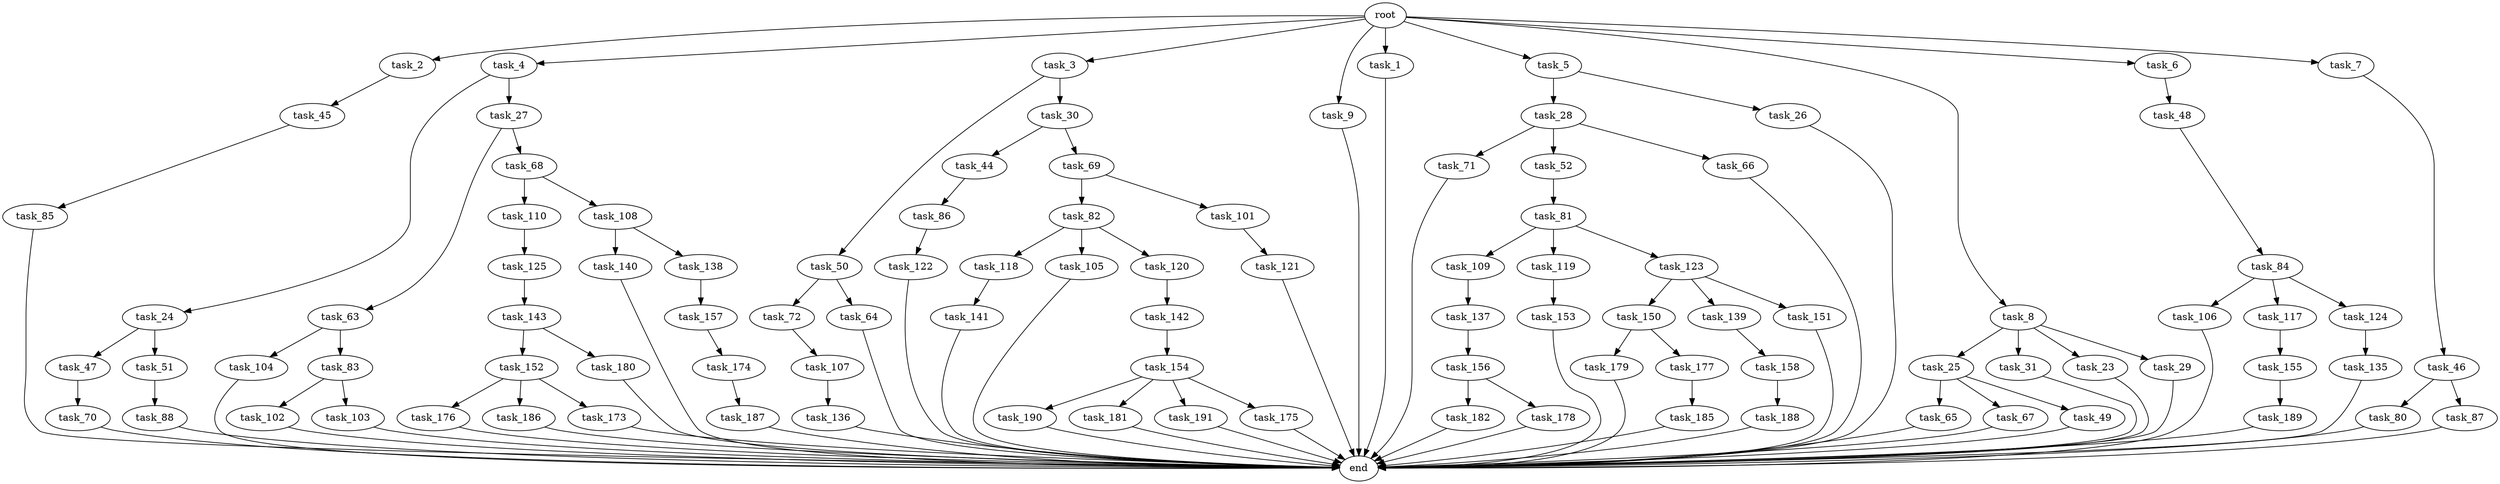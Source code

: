 digraph G {
  task_118 [size="841813590.016000"];
  task_102 [size="1099511627.776000"];
  task_65 [size="429496729.600000"];
  root [size="0.000000"];
  task_176 [size="154618822.656000"];
  task_67 [size="429496729.600000"];
  task_156 [size="274877906.944000"];
  task_190 [size="1391569403.904000"];
  task_158 [size="618475290.624000"];
  task_105 [size="841813590.016000"];
  task_72 [size="154618822.656000"];
  task_182 [size="1099511627.776000"];
  task_45 [size="154618822.656000"];
  task_25 [size="1099511627.776000"];
  task_150 [size="274877906.944000"];
  task_44 [size="1717986918.400000"];
  task_179 [size="274877906.944000"];
  task_135 [size="274877906.944000"];
  task_82 [size="841813590.016000"];
  task_139 [size="274877906.944000"];
  task_28 [size="1717986918.400000"];
  task_49 [size="429496729.600000"];
  task_71 [size="429496729.600000"];
  task_120 [size="841813590.016000"];
  task_31 [size="1099511627.776000"];
  task_50 [size="68719476.736000"];
  task_136 [size="618475290.624000"];
  task_181 [size="1391569403.904000"];
  task_155 [size="1717986918.400000"];
  task_121 [size="274877906.944000"];
  task_140 [size="274877906.944000"];
  task_153 [size="1099511627.776000"];
  task_122 [size="68719476.736000"];
  task_52 [size="429496729.600000"];
  task_2 [size="2.048000"];
  task_191 [size="1391569403.904000"];
  task_110 [size="1099511627.776000"];
  task_186 [size="154618822.656000"];
  task_30 [size="68719476.736000"];
  task_177 [size="274877906.944000"];
  task_104 [size="154618822.656000"];
  task_4 [size="2.048000"];
  task_109 [size="1717986918.400000"];
  task_48 [size="154618822.656000"];
  task_151 [size="274877906.944000"];
  task_64 [size="154618822.656000"];
  task_85 [size="1717986918.400000"];
  task_80 [size="68719476.736000"];
  task_23 [size="1099511627.776000"];
  task_152 [size="1717986918.400000"];
  task_188 [size="274877906.944000"];
  task_138 [size="274877906.944000"];
  task_119 [size="1717986918.400000"];
  task_173 [size="154618822.656000"];
  task_154 [size="68719476.736000"];
  task_157 [size="154618822.656000"];
  task_24 [size="274877906.944000"];
  task_3 [size="2.048000"];
  task_9 [size="2.048000"];
  task_143 [size="1717986918.400000"];
  task_27 [size="274877906.944000"];
  task_174 [size="1391569403.904000"];
  task_86 [size="1717986918.400000"];
  task_189 [size="274877906.944000"];
  task_101 [size="841813590.016000"];
  task_1 [size="2.048000"];
  task_107 [size="618475290.624000"];
  task_26 [size="1717986918.400000"];
  task_69 [size="1717986918.400000"];
  task_46 [size="1099511627.776000"];
  task_5 [size="2.048000"];
  task_108 [size="1099511627.776000"];
  task_88 [size="154618822.656000"];
  end [size="0.000000"];
  task_8 [size="2.048000"];
  task_87 [size="68719476.736000"];
  task_141 [size="68719476.736000"];
  task_83 [size="154618822.656000"];
  task_63 [size="429496729.600000"];
  task_84 [size="1099511627.776000"];
  task_142 [size="154618822.656000"];
  task_29 [size="1099511627.776000"];
  task_106 [size="274877906.944000"];
  task_178 [size="1099511627.776000"];
  task_117 [size="274877906.944000"];
  task_187 [size="1717986918.400000"];
  task_47 [size="154618822.656000"];
  task_123 [size="1717986918.400000"];
  task_180 [size="1717986918.400000"];
  task_6 [size="2.048000"];
  task_70 [size="274877906.944000"];
  task_185 [size="618475290.624000"];
  task_175 [size="1391569403.904000"];
  task_7 [size="2.048000"];
  task_81 [size="1717986918.400000"];
  task_51 [size="154618822.656000"];
  task_125 [size="1099511627.776000"];
  task_124 [size="274877906.944000"];
  task_137 [size="68719476.736000"];
  task_68 [size="429496729.600000"];
  task_66 [size="429496729.600000"];
  task_103 [size="1099511627.776000"];

  task_118 -> task_141 [size="33554432.000000"];
  task_102 -> end [size="1.000000"];
  task_65 -> end [size="1.000000"];
  root -> task_2 [size="1.000000"];
  root -> task_6 [size="1.000000"];
  root -> task_4 [size="1.000000"];
  root -> task_5 [size="1.000000"];
  root -> task_3 [size="1.000000"];
  root -> task_9 [size="1.000000"];
  root -> task_8 [size="1.000000"];
  root -> task_7 [size="1.000000"];
  root -> task_1 [size="1.000000"];
  task_176 -> end [size="1.000000"];
  task_67 -> end [size="1.000000"];
  task_156 -> task_178 [size="536870912.000000"];
  task_156 -> task_182 [size="536870912.000000"];
  task_190 -> end [size="1.000000"];
  task_158 -> task_188 [size="134217728.000000"];
  task_105 -> end [size="1.000000"];
  task_72 -> task_107 [size="301989888.000000"];
  task_182 -> end [size="1.000000"];
  task_45 -> task_85 [size="838860800.000000"];
  task_25 -> task_65 [size="209715200.000000"];
  task_25 -> task_49 [size="209715200.000000"];
  task_25 -> task_67 [size="209715200.000000"];
  task_150 -> task_177 [size="134217728.000000"];
  task_150 -> task_179 [size="134217728.000000"];
  task_44 -> task_86 [size="838860800.000000"];
  task_179 -> end [size="1.000000"];
  task_135 -> end [size="1.000000"];
  task_82 -> task_118 [size="411041792.000000"];
  task_82 -> task_120 [size="411041792.000000"];
  task_82 -> task_105 [size="411041792.000000"];
  task_139 -> task_158 [size="301989888.000000"];
  task_28 -> task_52 [size="209715200.000000"];
  task_28 -> task_66 [size="209715200.000000"];
  task_28 -> task_71 [size="209715200.000000"];
  task_49 -> end [size="1.000000"];
  task_71 -> end [size="1.000000"];
  task_120 -> task_142 [size="75497472.000000"];
  task_31 -> end [size="1.000000"];
  task_50 -> task_72 [size="75497472.000000"];
  task_50 -> task_64 [size="75497472.000000"];
  task_136 -> end [size="1.000000"];
  task_181 -> end [size="1.000000"];
  task_155 -> task_189 [size="134217728.000000"];
  task_121 -> end [size="1.000000"];
  task_140 -> end [size="1.000000"];
  task_153 -> end [size="1.000000"];
  task_122 -> end [size="1.000000"];
  task_52 -> task_81 [size="838860800.000000"];
  task_2 -> task_45 [size="75497472.000000"];
  task_191 -> end [size="1.000000"];
  task_110 -> task_125 [size="536870912.000000"];
  task_186 -> end [size="1.000000"];
  task_30 -> task_69 [size="838860800.000000"];
  task_30 -> task_44 [size="838860800.000000"];
  task_177 -> task_185 [size="301989888.000000"];
  task_104 -> end [size="1.000000"];
  task_4 -> task_24 [size="134217728.000000"];
  task_4 -> task_27 [size="134217728.000000"];
  task_109 -> task_137 [size="33554432.000000"];
  task_48 -> task_84 [size="536870912.000000"];
  task_151 -> end [size="1.000000"];
  task_64 -> end [size="1.000000"];
  task_85 -> end [size="1.000000"];
  task_80 -> end [size="1.000000"];
  task_23 -> end [size="1.000000"];
  task_152 -> task_173 [size="75497472.000000"];
  task_152 -> task_186 [size="75497472.000000"];
  task_152 -> task_176 [size="75497472.000000"];
  task_188 -> end [size="1.000000"];
  task_138 -> task_157 [size="75497472.000000"];
  task_119 -> task_153 [size="536870912.000000"];
  task_173 -> end [size="1.000000"];
  task_154 -> task_175 [size="679477248.000000"];
  task_154 -> task_181 [size="679477248.000000"];
  task_154 -> task_190 [size="679477248.000000"];
  task_154 -> task_191 [size="679477248.000000"];
  task_157 -> task_174 [size="679477248.000000"];
  task_24 -> task_51 [size="75497472.000000"];
  task_24 -> task_47 [size="75497472.000000"];
  task_3 -> task_30 [size="33554432.000000"];
  task_3 -> task_50 [size="33554432.000000"];
  task_9 -> end [size="1.000000"];
  task_143 -> task_152 [size="838860800.000000"];
  task_143 -> task_180 [size="838860800.000000"];
  task_27 -> task_68 [size="209715200.000000"];
  task_27 -> task_63 [size="209715200.000000"];
  task_174 -> task_187 [size="838860800.000000"];
  task_86 -> task_122 [size="33554432.000000"];
  task_189 -> end [size="1.000000"];
  task_101 -> task_121 [size="134217728.000000"];
  task_1 -> end [size="1.000000"];
  task_107 -> task_136 [size="301989888.000000"];
  task_26 -> end [size="1.000000"];
  task_69 -> task_82 [size="411041792.000000"];
  task_69 -> task_101 [size="411041792.000000"];
  task_46 -> task_80 [size="33554432.000000"];
  task_46 -> task_87 [size="33554432.000000"];
  task_5 -> task_26 [size="838860800.000000"];
  task_5 -> task_28 [size="838860800.000000"];
  task_108 -> task_138 [size="134217728.000000"];
  task_108 -> task_140 [size="134217728.000000"];
  task_88 -> end [size="1.000000"];
  task_8 -> task_29 [size="536870912.000000"];
  task_8 -> task_25 [size="536870912.000000"];
  task_8 -> task_23 [size="536870912.000000"];
  task_8 -> task_31 [size="536870912.000000"];
  task_87 -> end [size="1.000000"];
  task_141 -> end [size="1.000000"];
  task_83 -> task_102 [size="536870912.000000"];
  task_83 -> task_103 [size="536870912.000000"];
  task_63 -> task_104 [size="75497472.000000"];
  task_63 -> task_83 [size="75497472.000000"];
  task_84 -> task_124 [size="134217728.000000"];
  task_84 -> task_106 [size="134217728.000000"];
  task_84 -> task_117 [size="134217728.000000"];
  task_142 -> task_154 [size="33554432.000000"];
  task_29 -> end [size="1.000000"];
  task_106 -> end [size="1.000000"];
  task_178 -> end [size="1.000000"];
  task_117 -> task_155 [size="838860800.000000"];
  task_187 -> end [size="1.000000"];
  task_47 -> task_70 [size="134217728.000000"];
  task_123 -> task_151 [size="134217728.000000"];
  task_123 -> task_139 [size="134217728.000000"];
  task_123 -> task_150 [size="134217728.000000"];
  task_180 -> end [size="1.000000"];
  task_6 -> task_48 [size="75497472.000000"];
  task_70 -> end [size="1.000000"];
  task_185 -> end [size="1.000000"];
  task_175 -> end [size="1.000000"];
  task_7 -> task_46 [size="536870912.000000"];
  task_81 -> task_109 [size="838860800.000000"];
  task_81 -> task_123 [size="838860800.000000"];
  task_81 -> task_119 [size="838860800.000000"];
  task_51 -> task_88 [size="75497472.000000"];
  task_125 -> task_143 [size="838860800.000000"];
  task_124 -> task_135 [size="134217728.000000"];
  task_137 -> task_156 [size="134217728.000000"];
  task_68 -> task_110 [size="536870912.000000"];
  task_68 -> task_108 [size="536870912.000000"];
  task_66 -> end [size="1.000000"];
  task_103 -> end [size="1.000000"];
}
